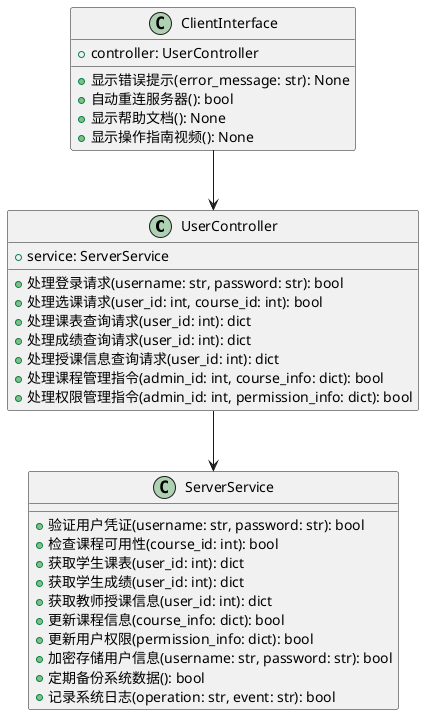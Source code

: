 @startuml
class UserController {
  +service: ServerService
  +处理登录请求(username: str, password: str): bool
  +处理选课请求(user_id: int, course_id: int): bool
  +处理课表查询请求(user_id: int): dict
  +处理成绩查询请求(user_id: int): dict
  +处理授课信息查询请求(user_id: int): dict
  +处理课程管理指令(admin_id: int, course_info: dict): bool
  +处理权限管理指令(admin_id: int, permission_info: dict): bool
}
class ServerService {
  +验证用户凭证(username: str, password: str): bool
  +检查课程可用性(course_id: int): bool
  +获取学生课表(user_id: int): dict
  +获取学生成绩(user_id: int): dict
  +获取教师授课信息(user_id: int): dict
  +更新课程信息(course_info: dict): bool
  +更新用户权限(permission_info: dict): bool
  +加密存储用户信息(username: str, password: str): bool
  +定期备份系统数据(): bool
  +记录系统日志(operation: str, event: str): bool
}
class ClientInterface {
  +controller: UserController
  +显示错误提示(error_message: str): None
  +自动重连服务器(): bool
  +显示帮助文档(): None
  +显示操作指南视频(): None
}
UserController --> ServerService
ClientInterface --> UserController
@enduml